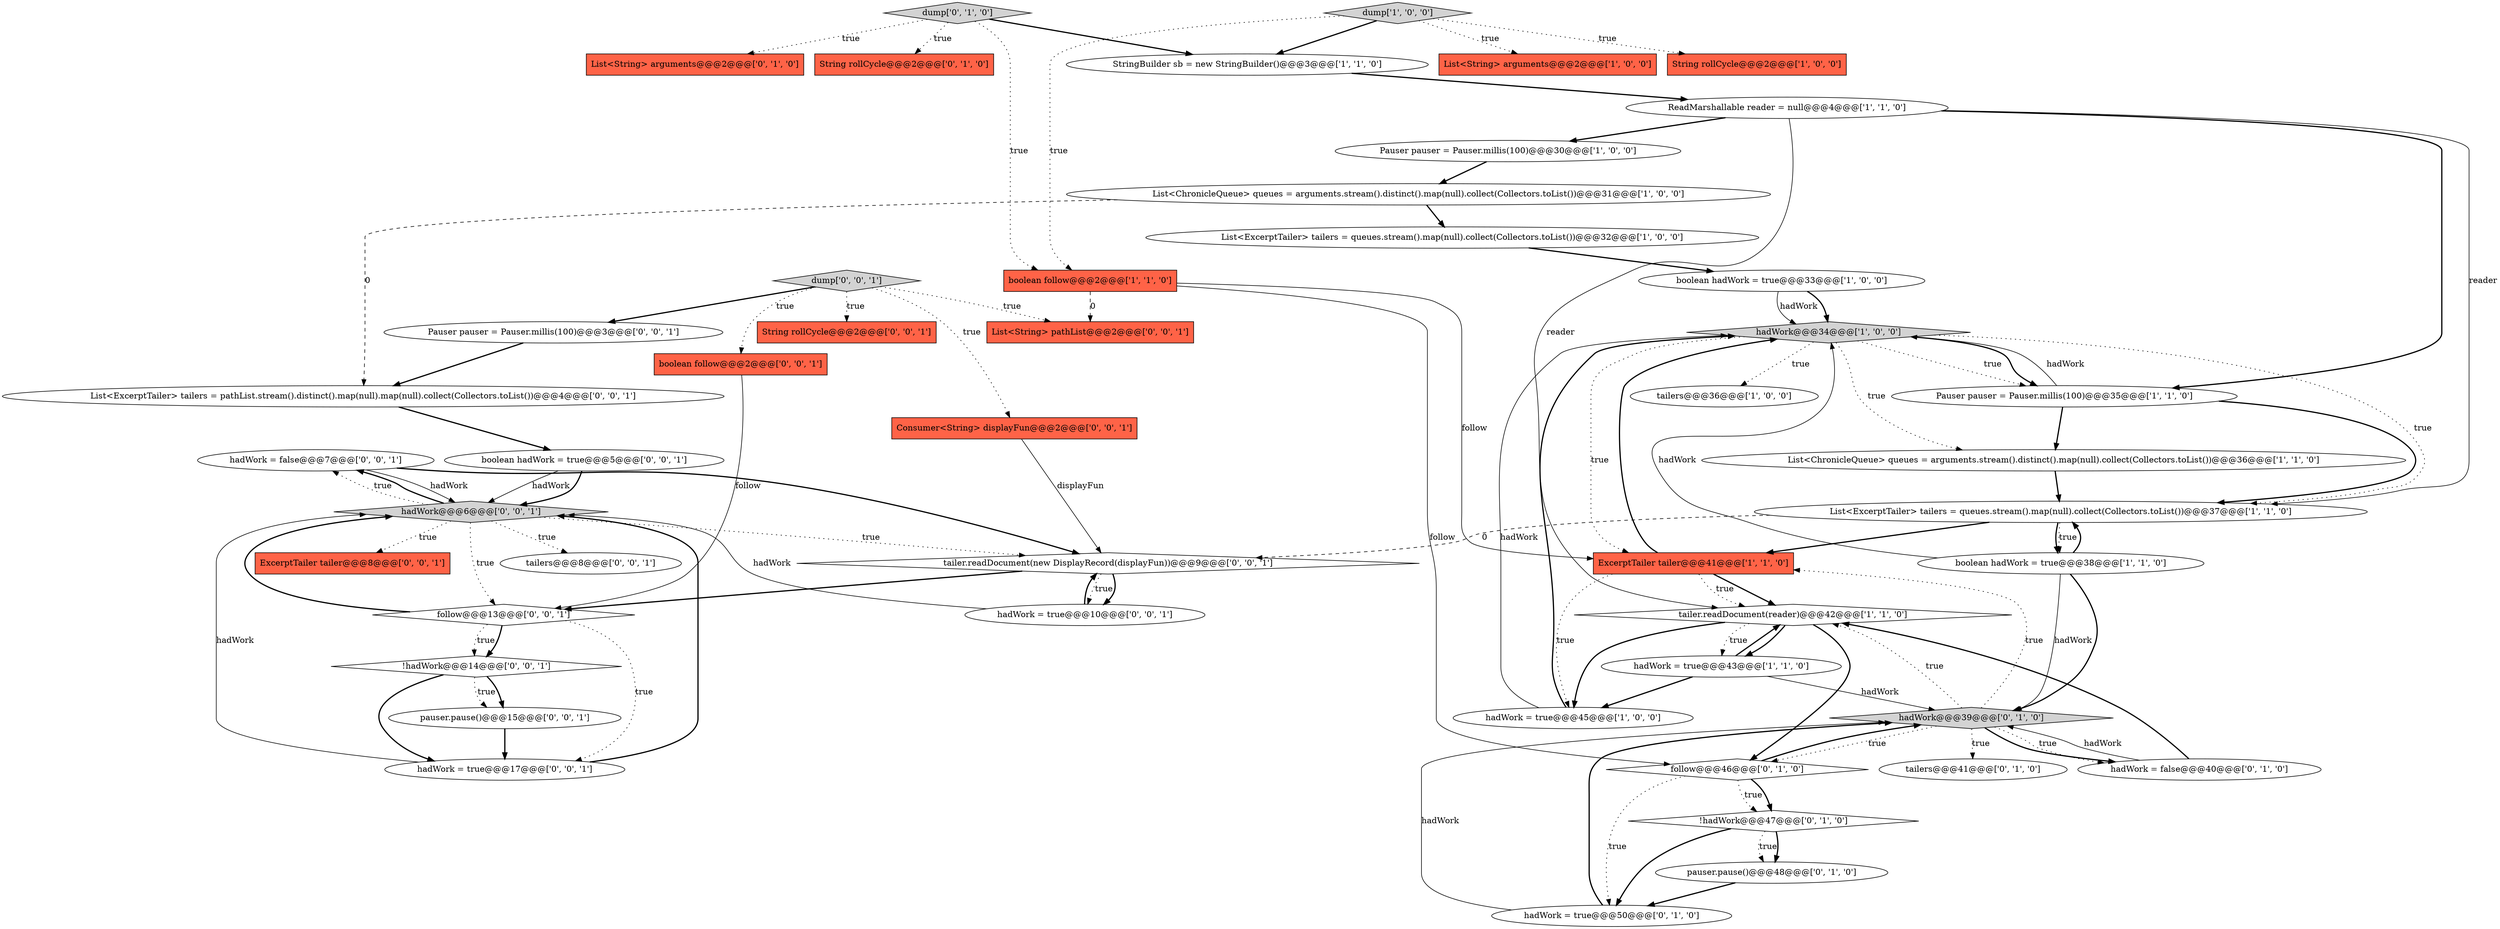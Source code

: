 digraph {
32 [style = filled, label = "hadWork = false@@@7@@@['0', '0', '1']", fillcolor = white, shape = ellipse image = "AAA0AAABBB3BBB"];
25 [style = filled, label = "tailers@@@41@@@['0', '1', '0']", fillcolor = white, shape = ellipse image = "AAA0AAABBB2BBB"];
8 [style = filled, label = "tailers@@@36@@@['1', '0', '0']", fillcolor = white, shape = ellipse image = "AAA0AAABBB1BBB"];
6 [style = filled, label = "hadWork = true@@@43@@@['1', '1', '0']", fillcolor = white, shape = ellipse image = "AAA0AAABBB1BBB"];
47 [style = filled, label = "hadWork = true@@@17@@@['0', '0', '1']", fillcolor = white, shape = ellipse image = "AAA0AAABBB3BBB"];
12 [style = filled, label = "ExcerptTailer tailer@@@41@@@['1', '1', '0']", fillcolor = tomato, shape = box image = "AAA0AAABBB1BBB"];
15 [style = filled, label = "List<ChronicleQueue> queues = arguments.stream().distinct().map(null).collect(Collectors.toList())@@@36@@@['1', '1', '0']", fillcolor = white, shape = ellipse image = "AAA0AAABBB1BBB"];
30 [style = filled, label = "Consumer<String> displayFun@@@2@@@['0', '0', '1']", fillcolor = tomato, shape = box image = "AAA0AAABBB3BBB"];
27 [style = filled, label = "dump['0', '1', '0']", fillcolor = lightgray, shape = diamond image = "AAA0AAABBB2BBB"];
9 [style = filled, label = "hadWork@@@34@@@['1', '0', '0']", fillcolor = lightgray, shape = diamond image = "AAA0AAABBB1BBB"];
37 [style = filled, label = "boolean hadWork = true@@@5@@@['0', '0', '1']", fillcolor = white, shape = ellipse image = "AAA0AAABBB3BBB"];
14 [style = filled, label = "ReadMarshallable reader = null@@@4@@@['1', '1', '0']", fillcolor = white, shape = ellipse image = "AAA0AAABBB1BBB"];
33 [style = filled, label = "!hadWork@@@14@@@['0', '0', '1']", fillcolor = white, shape = diamond image = "AAA0AAABBB3BBB"];
23 [style = filled, label = "hadWork = true@@@50@@@['0', '1', '0']", fillcolor = white, shape = ellipse image = "AAA0AAABBB2BBB"];
19 [style = filled, label = "Pauser pauser = Pauser.millis(100)@@@30@@@['1', '0', '0']", fillcolor = white, shape = ellipse image = "AAA0AAABBB1BBB"];
0 [style = filled, label = "List<ChronicleQueue> queues = arguments.stream().distinct().map(null).collect(Collectors.toList())@@@31@@@['1', '0', '0']", fillcolor = white, shape = ellipse image = "AAA0AAABBB1BBB"];
22 [style = filled, label = "follow@@@46@@@['0', '1', '0']", fillcolor = white, shape = diamond image = "AAA0AAABBB2BBB"];
24 [style = filled, label = "List<String> arguments@@@2@@@['0', '1', '0']", fillcolor = tomato, shape = box image = "AAA0AAABBB2BBB"];
10 [style = filled, label = "hadWork = true@@@45@@@['1', '0', '0']", fillcolor = white, shape = ellipse image = "AAA0AAABBB1BBB"];
26 [style = filled, label = "hadWork@@@39@@@['0', '1', '0']", fillcolor = lightgray, shape = diamond image = "AAA0AAABBB2BBB"];
39 [style = filled, label = "List<ExcerptTailer> tailers = pathList.stream().distinct().map(null).map(null).collect(Collectors.toList())@@@4@@@['0', '0', '1']", fillcolor = white, shape = ellipse image = "AAA0AAABBB3BBB"];
34 [style = filled, label = "hadWork@@@6@@@['0', '0', '1']", fillcolor = lightgray, shape = diamond image = "AAA0AAABBB3BBB"];
36 [style = filled, label = "ExcerptTailer tailer@@@8@@@['0', '0', '1']", fillcolor = tomato, shape = box image = "AAA0AAABBB3BBB"];
42 [style = filled, label = "tailer.readDocument(new DisplayRecord(displayFun))@@@9@@@['0', '0', '1']", fillcolor = white, shape = diamond image = "AAA0AAABBB3BBB"];
41 [style = filled, label = "pauser.pause()@@@15@@@['0', '0', '1']", fillcolor = white, shape = ellipse image = "AAA0AAABBB3BBB"];
3 [style = filled, label = "tailer.readDocument(reader)@@@42@@@['1', '1', '0']", fillcolor = white, shape = diamond image = "AAA0AAABBB1BBB"];
11 [style = filled, label = "dump['1', '0', '0']", fillcolor = lightgray, shape = diamond image = "AAA0AAABBB1BBB"];
7 [style = filled, label = "boolean follow@@@2@@@['1', '1', '0']", fillcolor = tomato, shape = box image = "AAA0AAABBB1BBB"];
4 [style = filled, label = "List<String> arguments@@@2@@@['1', '0', '0']", fillcolor = tomato, shape = box image = "AAA0AAABBB1BBB"];
5 [style = filled, label = "boolean hadWork = true@@@38@@@['1', '1', '0']", fillcolor = white, shape = ellipse image = "AAA0AAABBB1BBB"];
13 [style = filled, label = "Pauser pauser = Pauser.millis(100)@@@35@@@['1', '1', '0']", fillcolor = white, shape = ellipse image = "AAA0AAABBB1BBB"];
18 [style = filled, label = "boolean hadWork = true@@@33@@@['1', '0', '0']", fillcolor = white, shape = ellipse image = "AAA0AAABBB1BBB"];
29 [style = filled, label = "hadWork = false@@@40@@@['0', '1', '0']", fillcolor = white, shape = ellipse image = "AAA0AAABBB2BBB"];
46 [style = filled, label = "hadWork = true@@@10@@@['0', '0', '1']", fillcolor = white, shape = ellipse image = "AAA0AAABBB3BBB"];
16 [style = filled, label = "StringBuilder sb = new StringBuilder()@@@3@@@['1', '1', '0']", fillcolor = white, shape = ellipse image = "AAA0AAABBB1BBB"];
20 [style = filled, label = "!hadWork@@@47@@@['0', '1', '0']", fillcolor = white, shape = diamond image = "AAA0AAABBB2BBB"];
44 [style = filled, label = "follow@@@13@@@['0', '0', '1']", fillcolor = white, shape = diamond image = "AAA0AAABBB3BBB"];
1 [style = filled, label = "String rollCycle@@@2@@@['1', '0', '0']", fillcolor = tomato, shape = box image = "AAA0AAABBB1BBB"];
2 [style = filled, label = "List<ExcerptTailer> tailers = queues.stream().map(null).collect(Collectors.toList())@@@32@@@['1', '0', '0']", fillcolor = white, shape = ellipse image = "AAA0AAABBB1BBB"];
17 [style = filled, label = "List<ExcerptTailer> tailers = queues.stream().map(null).collect(Collectors.toList())@@@37@@@['1', '1', '0']", fillcolor = white, shape = ellipse image = "AAA0AAABBB1BBB"];
45 [style = filled, label = "dump['0', '0', '1']", fillcolor = lightgray, shape = diamond image = "AAA0AAABBB3BBB"];
28 [style = filled, label = "String rollCycle@@@2@@@['0', '1', '0']", fillcolor = tomato, shape = box image = "AAA0AAABBB2BBB"];
35 [style = filled, label = "Pauser pauser = Pauser.millis(100)@@@3@@@['0', '0', '1']", fillcolor = white, shape = ellipse image = "AAA0AAABBB3BBB"];
38 [style = filled, label = "String rollCycle@@@2@@@['0', '0', '1']", fillcolor = tomato, shape = box image = "AAA0AAABBB3BBB"];
43 [style = filled, label = "List<String> pathList@@@2@@@['0', '0', '1']", fillcolor = tomato, shape = box image = "AAA0AAABBB3BBB"];
21 [style = filled, label = "pauser.pause()@@@48@@@['0', '1', '0']", fillcolor = white, shape = ellipse image = "AAA0AAABBB2BBB"];
40 [style = filled, label = "tailers@@@8@@@['0', '0', '1']", fillcolor = white, shape = ellipse image = "AAA0AAABBB3BBB"];
31 [style = filled, label = "boolean follow@@@2@@@['0', '0', '1']", fillcolor = tomato, shape = box image = "AAA0AAABBB3BBB"];
3->10 [style = bold, label=""];
7->12 [style = solid, label="follow"];
20->23 [style = bold, label=""];
34->40 [style = dotted, label="true"];
20->21 [style = dotted, label="true"];
41->47 [style = bold, label=""];
7->43 [style = dashed, label="0"];
9->13 [style = dotted, label="true"];
22->20 [style = dotted, label="true"];
37->34 [style = solid, label="hadWork"];
23->26 [style = solid, label="hadWork"];
19->0 [style = bold, label=""];
14->19 [style = bold, label=""];
11->16 [style = bold, label=""];
22->20 [style = bold, label=""];
33->47 [style = bold, label=""];
3->6 [style = bold, label=""];
5->17 [style = bold, label=""];
44->34 [style = bold, label=""];
11->1 [style = dotted, label="true"];
17->42 [style = dashed, label="0"];
3->6 [style = dotted, label="true"];
11->4 [style = dotted, label="true"];
39->37 [style = bold, label=""];
47->34 [style = bold, label=""];
27->28 [style = dotted, label="true"];
42->44 [style = bold, label=""];
45->30 [style = dotted, label="true"];
13->9 [style = solid, label="hadWork"];
12->10 [style = dotted, label="true"];
34->42 [style = dotted, label="true"];
32->34 [style = solid, label="hadWork"];
31->44 [style = solid, label="follow"];
47->34 [style = solid, label="hadWork"];
29->26 [style = solid, label="hadWork"];
14->13 [style = bold, label=""];
14->3 [style = solid, label="reader"];
23->26 [style = bold, label=""];
12->9 [style = bold, label=""];
5->26 [style = solid, label="hadWork"];
37->34 [style = bold, label=""];
45->43 [style = dotted, label="true"];
3->22 [style = bold, label=""];
26->12 [style = dotted, label="true"];
17->5 [style = dotted, label="true"];
26->22 [style = dotted, label="true"];
34->44 [style = dotted, label="true"];
33->41 [style = dotted, label="true"];
10->9 [style = solid, label="hadWork"];
15->17 [style = bold, label=""];
22->23 [style = dotted, label="true"];
13->15 [style = bold, label=""];
29->3 [style = bold, label=""];
13->17 [style = bold, label=""];
11->7 [style = dotted, label="true"];
26->3 [style = dotted, label="true"];
6->26 [style = solid, label="hadWork"];
33->41 [style = bold, label=""];
14->17 [style = solid, label="reader"];
9->17 [style = dotted, label="true"];
32->42 [style = bold, label=""];
42->46 [style = dotted, label="true"];
18->9 [style = bold, label=""];
18->9 [style = solid, label="hadWork"];
12->3 [style = bold, label=""];
6->3 [style = bold, label=""];
45->35 [style = bold, label=""];
26->29 [style = bold, label=""];
34->36 [style = dotted, label="true"];
26->29 [style = dotted, label="true"];
27->7 [style = dotted, label="true"];
9->8 [style = dotted, label="true"];
26->25 [style = dotted, label="true"];
10->9 [style = bold, label=""];
9->13 [style = bold, label=""];
17->12 [style = bold, label=""];
46->42 [style = bold, label=""];
46->34 [style = solid, label="hadWork"];
5->26 [style = bold, label=""];
35->39 [style = bold, label=""];
45->31 [style = dotted, label="true"];
27->16 [style = bold, label=""];
6->10 [style = bold, label=""];
20->21 [style = bold, label=""];
0->39 [style = dashed, label="0"];
2->18 [style = bold, label=""];
22->26 [style = bold, label=""];
44->47 [style = dotted, label="true"];
34->32 [style = dotted, label="true"];
45->38 [style = dotted, label="true"];
16->14 [style = bold, label=""];
5->9 [style = solid, label="hadWork"];
42->46 [style = bold, label=""];
30->42 [style = solid, label="displayFun"];
9->15 [style = dotted, label="true"];
44->33 [style = dotted, label="true"];
0->2 [style = bold, label=""];
9->12 [style = dotted, label="true"];
7->22 [style = solid, label="follow"];
21->23 [style = bold, label=""];
44->33 [style = bold, label=""];
17->5 [style = bold, label=""];
12->3 [style = dotted, label="true"];
27->24 [style = dotted, label="true"];
34->32 [style = bold, label=""];
}
